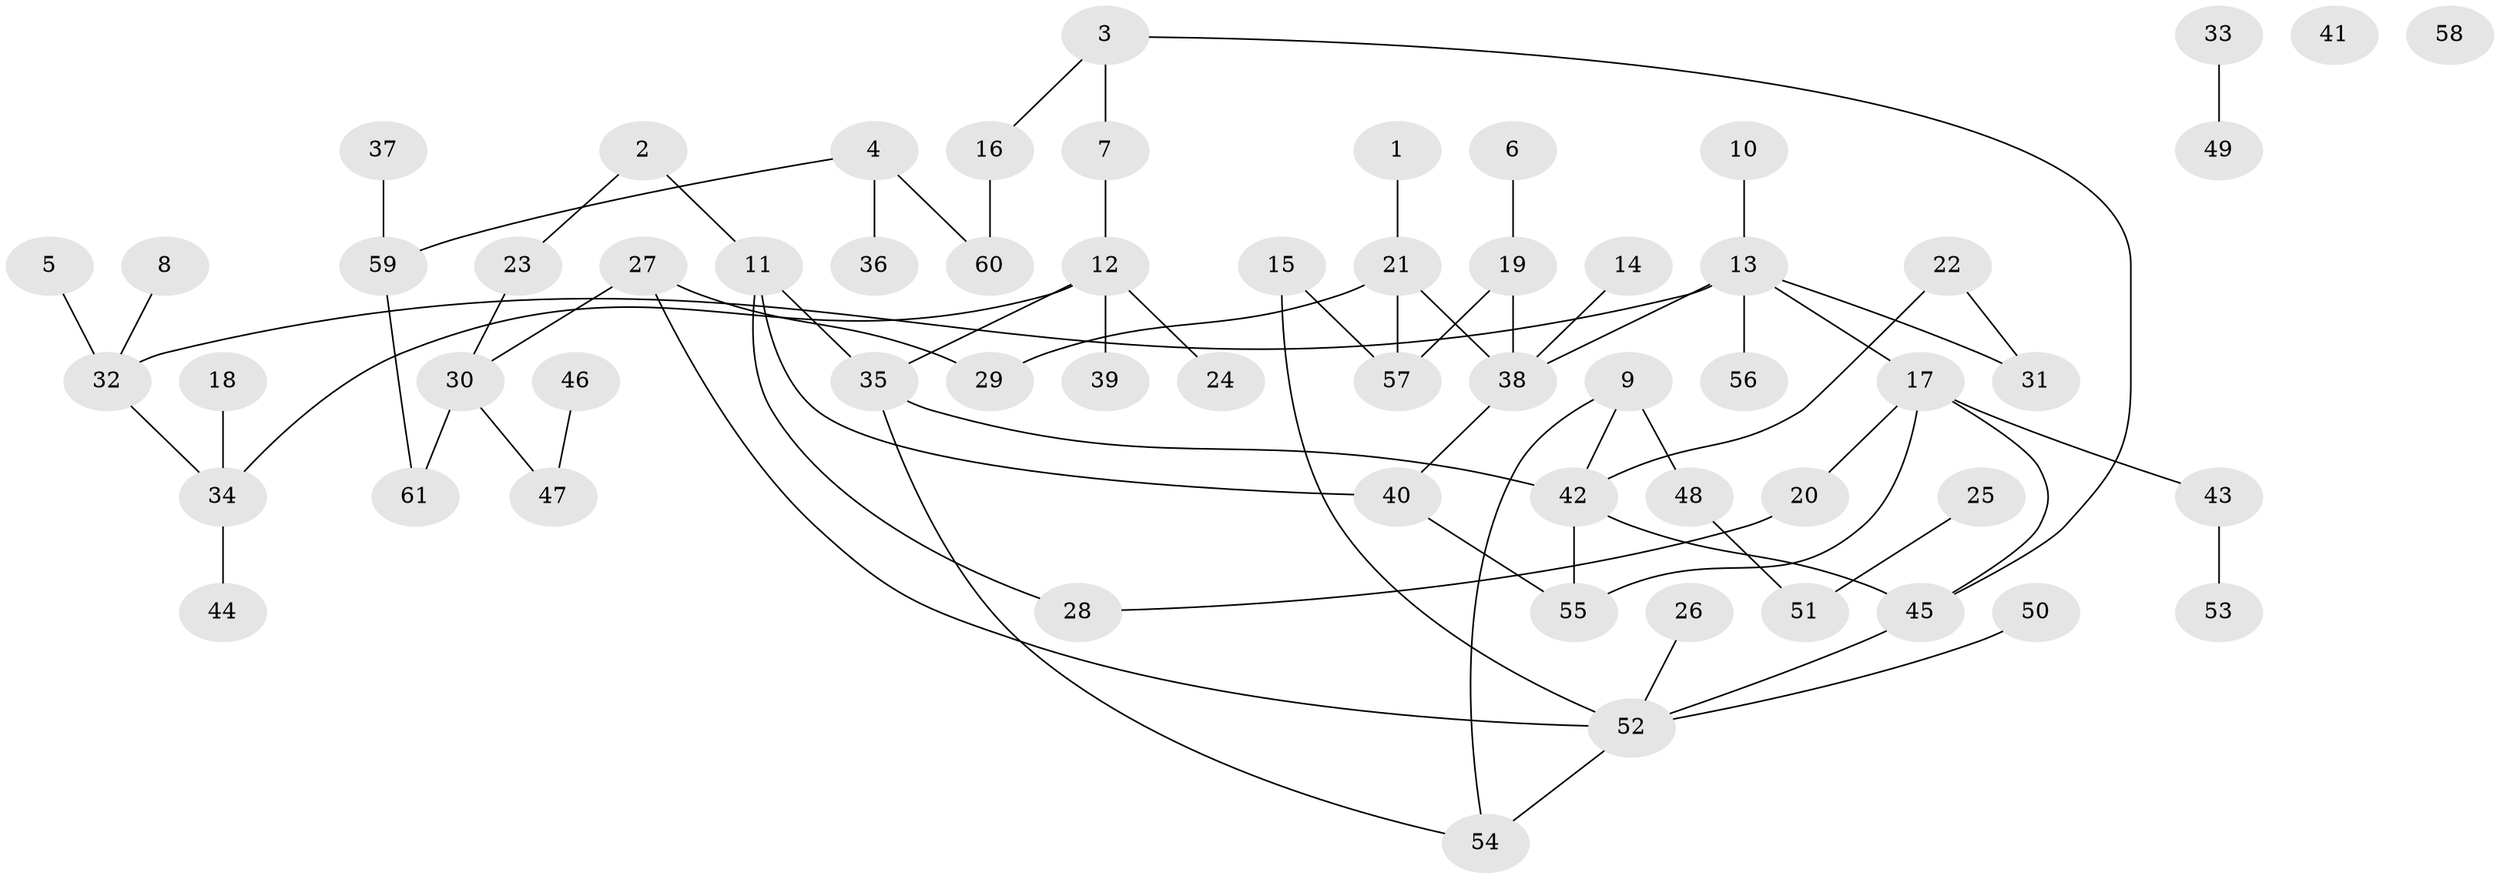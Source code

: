 // coarse degree distribution, {1: 0.3488372093023256, 2: 0.18604651162790697, 3: 0.20930232558139536, 6: 0.06976744186046512, 5: 0.09302325581395349, 4: 0.046511627906976744, 0: 0.046511627906976744}
// Generated by graph-tools (version 1.1) at 2025/41/03/06/25 10:41:24]
// undirected, 61 vertices, 71 edges
graph export_dot {
graph [start="1"]
  node [color=gray90,style=filled];
  1;
  2;
  3;
  4;
  5;
  6;
  7;
  8;
  9;
  10;
  11;
  12;
  13;
  14;
  15;
  16;
  17;
  18;
  19;
  20;
  21;
  22;
  23;
  24;
  25;
  26;
  27;
  28;
  29;
  30;
  31;
  32;
  33;
  34;
  35;
  36;
  37;
  38;
  39;
  40;
  41;
  42;
  43;
  44;
  45;
  46;
  47;
  48;
  49;
  50;
  51;
  52;
  53;
  54;
  55;
  56;
  57;
  58;
  59;
  60;
  61;
  1 -- 21;
  2 -- 11;
  2 -- 23;
  3 -- 7;
  3 -- 16;
  3 -- 45;
  4 -- 36;
  4 -- 59;
  4 -- 60;
  5 -- 32;
  6 -- 19;
  7 -- 12;
  8 -- 32;
  9 -- 42;
  9 -- 48;
  9 -- 54;
  10 -- 13;
  11 -- 28;
  11 -- 35;
  11 -- 40;
  12 -- 24;
  12 -- 34;
  12 -- 35;
  12 -- 39;
  13 -- 17;
  13 -- 31;
  13 -- 32;
  13 -- 38;
  13 -- 56;
  14 -- 38;
  15 -- 52;
  15 -- 57;
  16 -- 60;
  17 -- 20;
  17 -- 43;
  17 -- 45;
  17 -- 55;
  18 -- 34;
  19 -- 38;
  19 -- 57;
  20 -- 28;
  21 -- 29;
  21 -- 38;
  21 -- 57;
  22 -- 31;
  22 -- 42;
  23 -- 30;
  25 -- 51;
  26 -- 52;
  27 -- 29;
  27 -- 30;
  27 -- 52;
  30 -- 47;
  30 -- 61;
  32 -- 34;
  33 -- 49;
  34 -- 44;
  35 -- 42;
  35 -- 54;
  37 -- 59;
  38 -- 40;
  40 -- 55;
  42 -- 45;
  42 -- 55;
  43 -- 53;
  45 -- 52;
  46 -- 47;
  48 -- 51;
  50 -- 52;
  52 -- 54;
  59 -- 61;
}
